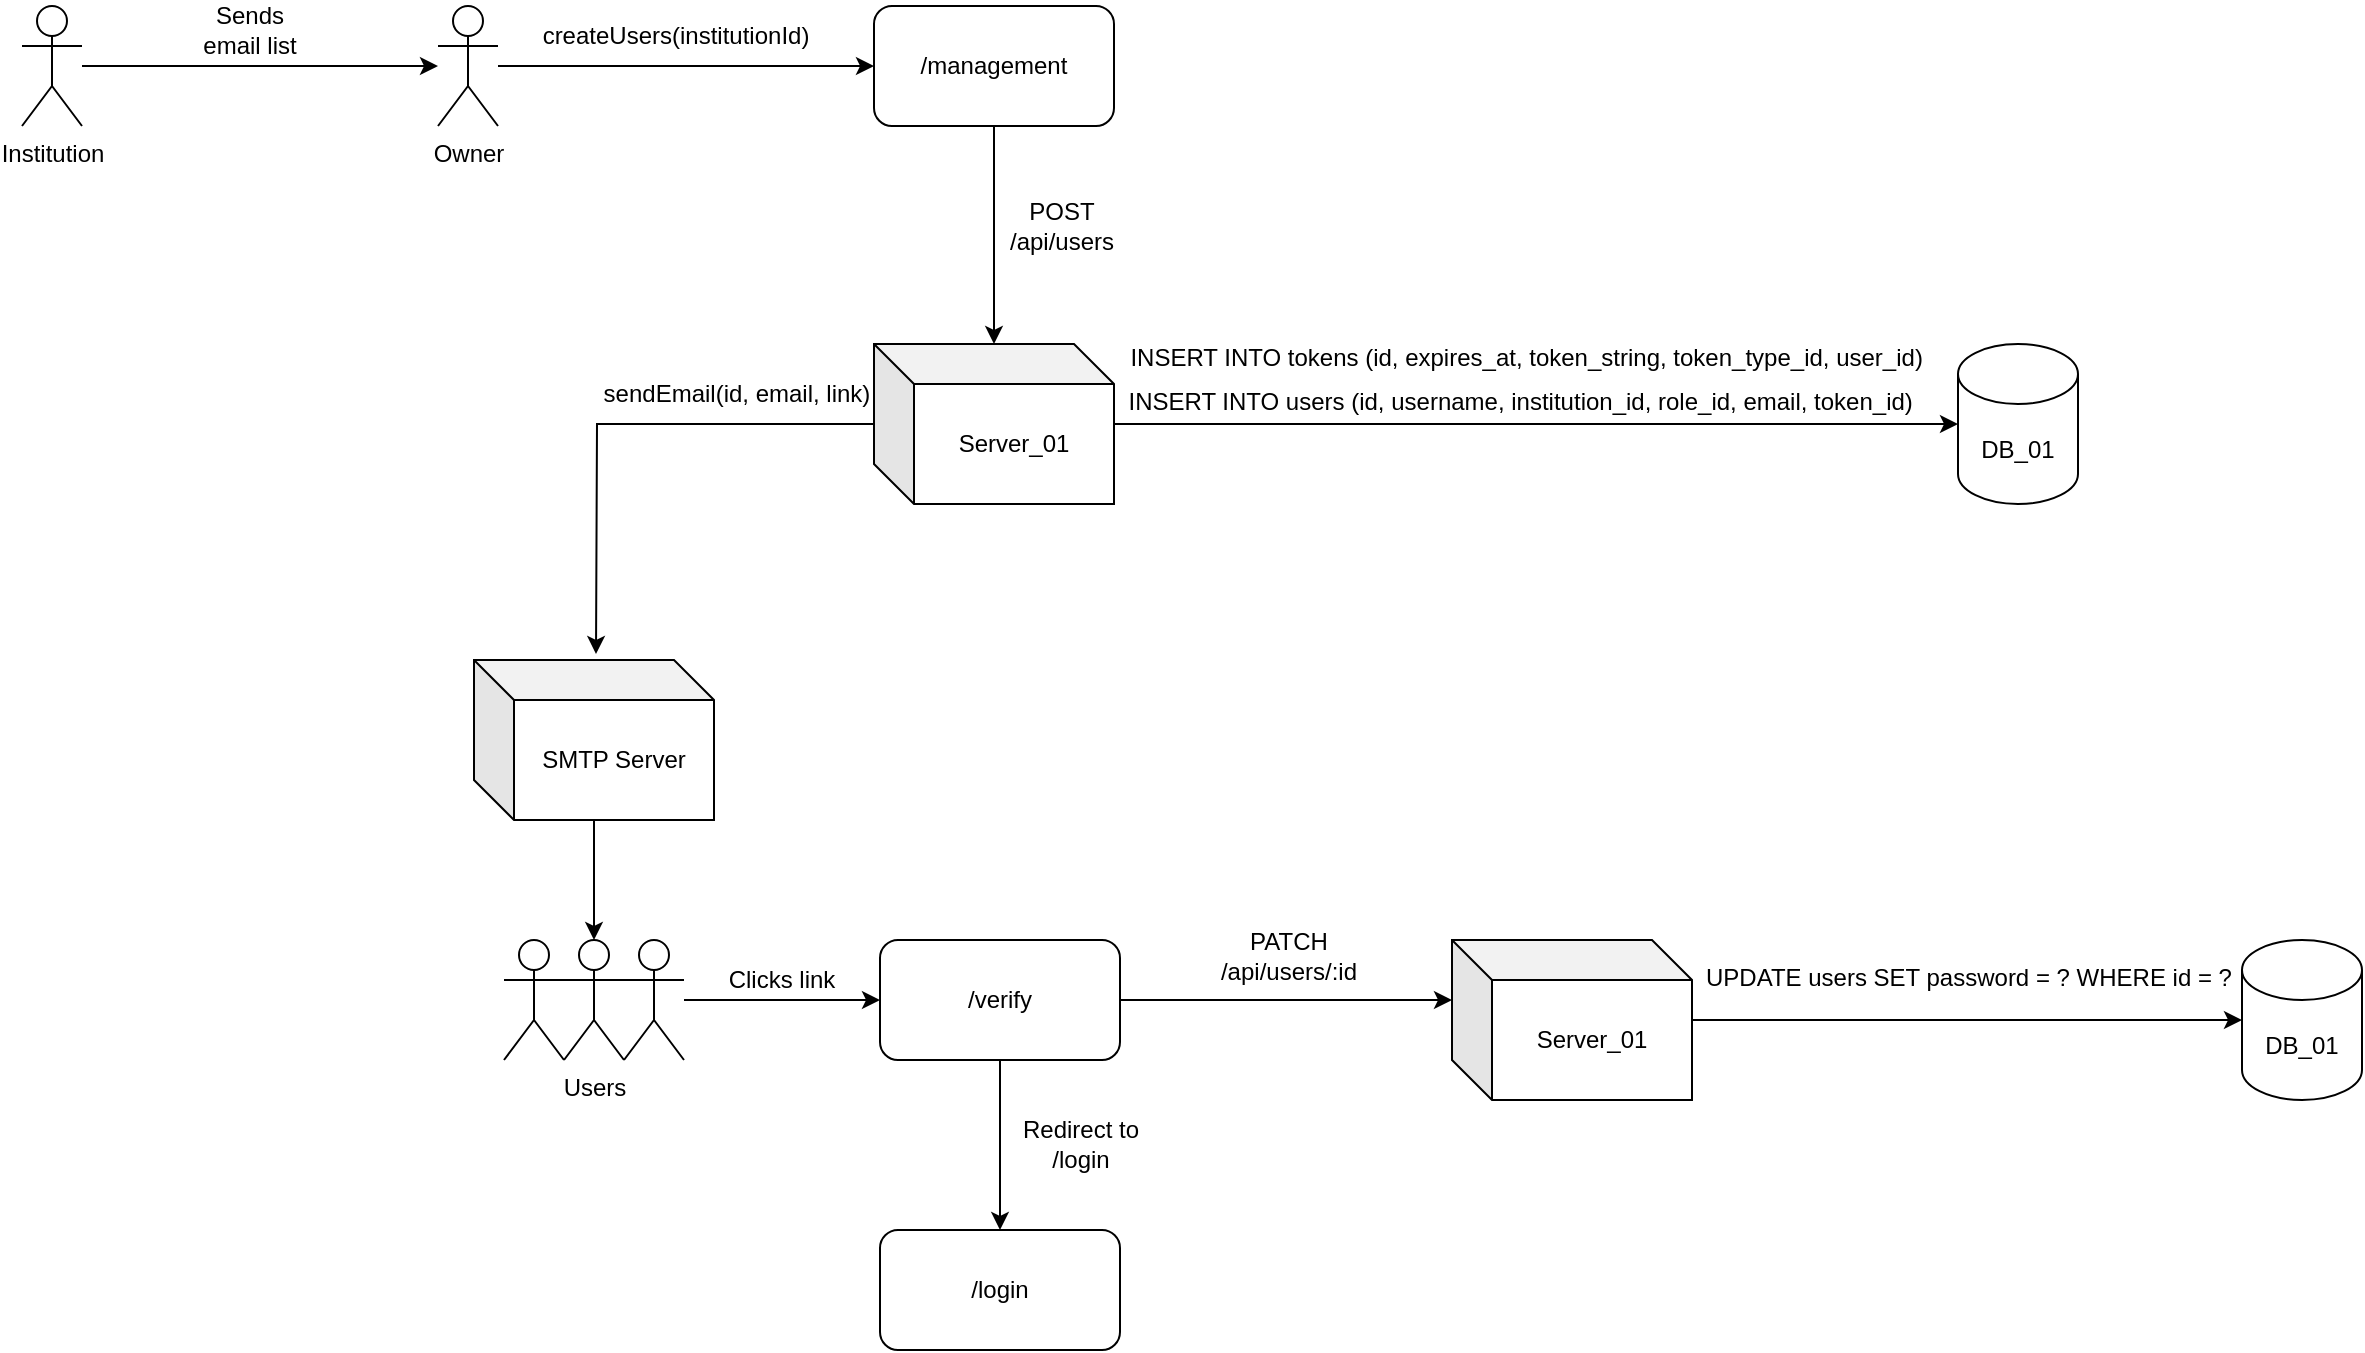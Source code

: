<mxfile version="25.0.3">
  <diagram name="Side-1" id="Rz-6J_NEEetV9Vjj-D1_">
    <mxGraphModel dx="1509" dy="819" grid="0" gridSize="10" guides="1" tooltips="1" connect="1" arrows="1" fold="1" page="0" pageScale="1" pageWidth="1169" pageHeight="827" math="0" shadow="0">
      <root>
        <mxCell id="0" />
        <mxCell id="1" parent="0" />
        <mxCell id="9NmWOric9MJnwB5_VfGY-1" value="Users" style="shape=umlActor;verticalLabelPosition=bottom;verticalAlign=top;html=1;outlineConnect=0;" parent="1" vertex="1">
          <mxGeometry x="394" y="571" width="30" height="60" as="geometry" />
        </mxCell>
        <mxCell id="9NmWOric9MJnwB5_VfGY-10" value="" style="edgeStyle=orthogonalEdgeStyle;rounded=0;orthogonalLoop=1;jettySize=auto;html=1;" parent="1" source="9NmWOric9MJnwB5_VfGY-4" target="9NmWOric9MJnwB5_VfGY-5" edge="1">
          <mxGeometry relative="1" as="geometry">
            <mxPoint x="287" y="134" as="targetPoint" />
          </mxGeometry>
        </mxCell>
        <mxCell id="9NmWOric9MJnwB5_VfGY-4" value="Institution" style="shape=umlActor;verticalLabelPosition=bottom;verticalAlign=top;html=1;outlineConnect=0;" parent="1" vertex="1">
          <mxGeometry x="123" y="104" width="30" height="60" as="geometry" />
        </mxCell>
        <mxCell id="9NmWOric9MJnwB5_VfGY-14" value="" style="edgeStyle=orthogonalEdgeStyle;rounded=0;orthogonalLoop=1;jettySize=auto;html=1;entryX=0;entryY=0.5;entryDx=0;entryDy=0;" parent="1" source="9NmWOric9MJnwB5_VfGY-5" target="9NmWOric9MJnwB5_VfGY-12" edge="1">
          <mxGeometry relative="1" as="geometry">
            <mxPoint x="477" y="134" as="targetPoint" />
          </mxGeometry>
        </mxCell>
        <mxCell id="9NmWOric9MJnwB5_VfGY-5" value="Owner" style="shape=umlActor;verticalLabelPosition=bottom;verticalAlign=top;html=1;outlineConnect=0;" parent="1" vertex="1">
          <mxGeometry x="331" y="104" width="30" height="60" as="geometry" />
        </mxCell>
        <mxCell id="9NmWOric9MJnwB5_VfGY-11" value="Sends email list" style="text;html=1;align=center;verticalAlign=middle;whiteSpace=wrap;rounded=0;" parent="1" vertex="1">
          <mxGeometry x="207" y="101" width="60" height="30" as="geometry" />
        </mxCell>
        <mxCell id="9NmWOric9MJnwB5_VfGY-18" value="" style="edgeStyle=orthogonalEdgeStyle;rounded=0;orthogonalLoop=1;jettySize=auto;html=1;" parent="1" source="9NmWOric9MJnwB5_VfGY-12" target="9NmWOric9MJnwB5_VfGY-17" edge="1">
          <mxGeometry relative="1" as="geometry" />
        </mxCell>
        <mxCell id="9NmWOric9MJnwB5_VfGY-12" value="/management" style="rounded=1;whiteSpace=wrap;html=1;" parent="1" vertex="1">
          <mxGeometry x="549" y="104" width="120" height="60" as="geometry" />
        </mxCell>
        <mxCell id="9NmWOric9MJnwB5_VfGY-15" value="createUsers(institutionId)" style="text;html=1;align=center;verticalAlign=middle;whiteSpace=wrap;rounded=0;" parent="1" vertex="1">
          <mxGeometry x="420" y="104" width="60" height="30" as="geometry" />
        </mxCell>
        <mxCell id="9NmWOric9MJnwB5_VfGY-16" value="DB_01" style="shape=cylinder3;whiteSpace=wrap;html=1;boundedLbl=1;backgroundOutline=1;size=15;" parent="1" vertex="1">
          <mxGeometry x="1091" y="273" width="60" height="80" as="geometry" />
        </mxCell>
        <mxCell id="9NmWOric9MJnwB5_VfGY-25" style="edgeStyle=orthogonalEdgeStyle;rounded=0;orthogonalLoop=1;jettySize=auto;html=1;" parent="1" source="9NmWOric9MJnwB5_VfGY-17" edge="1">
          <mxGeometry relative="1" as="geometry">
            <mxPoint x="410" y="428" as="targetPoint" />
          </mxGeometry>
        </mxCell>
        <mxCell id="9NmWOric9MJnwB5_VfGY-17" value="Server_01" style="shape=cube;whiteSpace=wrap;html=1;boundedLbl=1;backgroundOutline=1;darkOpacity=0.05;darkOpacity2=0.1;" parent="1" vertex="1">
          <mxGeometry x="549" y="273" width="120" height="80" as="geometry" />
        </mxCell>
        <mxCell id="9NmWOric9MJnwB5_VfGY-19" value="POST&lt;br&gt;/api/users" style="text;html=1;align=center;verticalAlign=middle;whiteSpace=wrap;rounded=0;" parent="1" vertex="1">
          <mxGeometry x="613" y="199" width="60" height="30" as="geometry" />
        </mxCell>
        <mxCell id="9NmWOric9MJnwB5_VfGY-22" style="edgeStyle=orthogonalEdgeStyle;rounded=0;orthogonalLoop=1;jettySize=auto;html=1;entryX=0;entryY=0.5;entryDx=0;entryDy=0;entryPerimeter=0;" parent="1" source="9NmWOric9MJnwB5_VfGY-17" target="9NmWOric9MJnwB5_VfGY-16" edge="1">
          <mxGeometry relative="1" as="geometry" />
        </mxCell>
        <mxCell id="9NmWOric9MJnwB5_VfGY-23" value="&lt;div&gt;INSERT INTO users (id, username, institution_id, role_id, email, token_id)&amp;nbsp;&lt;/div&gt;" style="text;html=1;align=center;verticalAlign=middle;whiteSpace=wrap;rounded=0;" parent="1" vertex="1">
          <mxGeometry x="631" y="287" width="486" height="30" as="geometry" />
        </mxCell>
        <mxCell id="9NmWOric9MJnwB5_VfGY-27" style="edgeStyle=orthogonalEdgeStyle;rounded=0;orthogonalLoop=1;jettySize=auto;html=1;" parent="1" source="9NmWOric9MJnwB5_VfGY-24" target="9NmWOric9MJnwB5_VfGY-1" edge="1">
          <mxGeometry relative="1" as="geometry" />
        </mxCell>
        <mxCell id="9NmWOric9MJnwB5_VfGY-24" value="SMTP Server" style="shape=cube;whiteSpace=wrap;html=1;boundedLbl=1;backgroundOutline=1;darkOpacity=0.05;darkOpacity2=0.1;" parent="1" vertex="1">
          <mxGeometry x="349" y="431" width="120" height="80" as="geometry" />
        </mxCell>
        <mxCell id="9NmWOric9MJnwB5_VfGY-26" value="sendEmail(id, email, link)" style="text;html=1;align=center;verticalAlign=middle;whiteSpace=wrap;rounded=0;" parent="1" vertex="1">
          <mxGeometry x="400" y="283" width="161" height="30" as="geometry" />
        </mxCell>
        <mxCell id="9NmWOric9MJnwB5_VfGY-43" style="edgeStyle=orthogonalEdgeStyle;rounded=0;orthogonalLoop=1;jettySize=auto;html=1;entryX=0;entryY=0.5;entryDx=0;entryDy=0;" parent="1" source="9NmWOric9MJnwB5_VfGY-35" target="9NmWOric9MJnwB5_VfGY-42" edge="1">
          <mxGeometry relative="1" as="geometry">
            <mxPoint x="489" y="576" as="targetPoint" />
          </mxGeometry>
        </mxCell>
        <mxCell id="9NmWOric9MJnwB5_VfGY-35" value="" style="shape=umlActor;verticalLabelPosition=bottom;verticalAlign=top;html=1;outlineConnect=0;" parent="1" vertex="1">
          <mxGeometry x="424" y="571" width="30" height="60" as="geometry" />
        </mxCell>
        <mxCell id="9NmWOric9MJnwB5_VfGY-36" value="" style="shape=umlActor;verticalLabelPosition=bottom;verticalAlign=top;html=1;outlineConnect=0;" parent="1" vertex="1">
          <mxGeometry x="364" y="571" width="30" height="60" as="geometry" />
        </mxCell>
        <mxCell id="9NmWOric9MJnwB5_VfGY-41" value="&lt;div&gt;INSERT INTO tokens (id, expires_at,&amp;nbsp;&lt;span style=&quot;background-color: initial;&quot;&gt;token_string,&lt;/span&gt;&lt;span style=&quot;background-color: initial;&quot;&gt;&amp;nbsp;token_type_id,&amp;nbsp;&lt;/span&gt;&lt;span style=&quot;background-color: initial;&quot;&gt;user_id&lt;/span&gt;&lt;span style=&quot;background-color: initial;&quot;&gt;)&amp;nbsp;&lt;/span&gt;&lt;/div&gt;" style="text;html=1;align=center;verticalAlign=middle;whiteSpace=wrap;rounded=0;" parent="1" vertex="1">
          <mxGeometry x="659" y="265" width="436" height="30" as="geometry" />
        </mxCell>
        <mxCell id="9NmWOric9MJnwB5_VfGY-52" style="edgeStyle=orthogonalEdgeStyle;rounded=0;orthogonalLoop=1;jettySize=auto;html=1;entryX=0.5;entryY=0;entryDx=0;entryDy=0;" parent="1" source="9NmWOric9MJnwB5_VfGY-42" target="9NmWOric9MJnwB5_VfGY-51" edge="1">
          <mxGeometry relative="1" as="geometry" />
        </mxCell>
        <mxCell id="9NmWOric9MJnwB5_VfGY-42" value="/verify" style="rounded=1;whiteSpace=wrap;html=1;" parent="1" vertex="1">
          <mxGeometry x="552" y="571" width="120" height="60" as="geometry" />
        </mxCell>
        <mxCell id="9NmWOric9MJnwB5_VfGY-44" value="Clicks link" style="text;html=1;align=center;verticalAlign=middle;whiteSpace=wrap;rounded=0;" parent="1" vertex="1">
          <mxGeometry x="473" y="576" width="60" height="30" as="geometry" />
        </mxCell>
        <mxCell id="9NmWOric9MJnwB5_VfGY-45" value="Server_01" style="shape=cube;whiteSpace=wrap;html=1;boundedLbl=1;backgroundOutline=1;darkOpacity=0.05;darkOpacity2=0.1;" parent="1" vertex="1">
          <mxGeometry x="838" y="571" width="120" height="80" as="geometry" />
        </mxCell>
        <mxCell id="9NmWOric9MJnwB5_VfGY-46" style="edgeStyle=orthogonalEdgeStyle;rounded=0;orthogonalLoop=1;jettySize=auto;html=1;entryX=0;entryY=0;entryDx=0;entryDy=30;entryPerimeter=0;" parent="1" source="9NmWOric9MJnwB5_VfGY-42" target="9NmWOric9MJnwB5_VfGY-45" edge="1">
          <mxGeometry relative="1" as="geometry" />
        </mxCell>
        <mxCell id="9NmWOric9MJnwB5_VfGY-47" value="DB_01" style="shape=cylinder3;whiteSpace=wrap;html=1;boundedLbl=1;backgroundOutline=1;size=15;" parent="1" vertex="1">
          <mxGeometry x="1233" y="571" width="60" height="80" as="geometry" />
        </mxCell>
        <mxCell id="9NmWOric9MJnwB5_VfGY-48" style="edgeStyle=orthogonalEdgeStyle;rounded=0;orthogonalLoop=1;jettySize=auto;html=1;entryX=0;entryY=0.5;entryDx=0;entryDy=0;entryPerimeter=0;" parent="1" source="9NmWOric9MJnwB5_VfGY-45" target="9NmWOric9MJnwB5_VfGY-47" edge="1">
          <mxGeometry relative="1" as="geometry" />
        </mxCell>
        <mxCell id="9NmWOric9MJnwB5_VfGY-49" value="PATCH&lt;div&gt;/api/users/:id&lt;/div&gt;" style="text;html=1;align=center;verticalAlign=middle;whiteSpace=wrap;rounded=0;" parent="1" vertex="1">
          <mxGeometry x="718" y="564" width="77" height="30" as="geometry" />
        </mxCell>
        <mxCell id="9NmWOric9MJnwB5_VfGY-50" value="&lt;div style=&quot;text-align: center;&quot;&gt;UPDATE users SET password = ? WHERE id = ?&lt;/div&gt;" style="text;whiteSpace=wrap;html=1;" parent="1" vertex="1">
          <mxGeometry x="963" y="576" width="270" height="36" as="geometry" />
        </mxCell>
        <mxCell id="9NmWOric9MJnwB5_VfGY-51" value="/login" style="rounded=1;whiteSpace=wrap;html=1;" parent="1" vertex="1">
          <mxGeometry x="552" y="716" width="120" height="60" as="geometry" />
        </mxCell>
        <mxCell id="9NmWOric9MJnwB5_VfGY-54" value="Redirect to&lt;div&gt;/login&lt;/div&gt;" style="text;html=1;align=center;verticalAlign=middle;whiteSpace=wrap;rounded=0;" parent="1" vertex="1">
          <mxGeometry x="612" y="658" width="81" height="30" as="geometry" />
        </mxCell>
      </root>
    </mxGraphModel>
  </diagram>
</mxfile>
